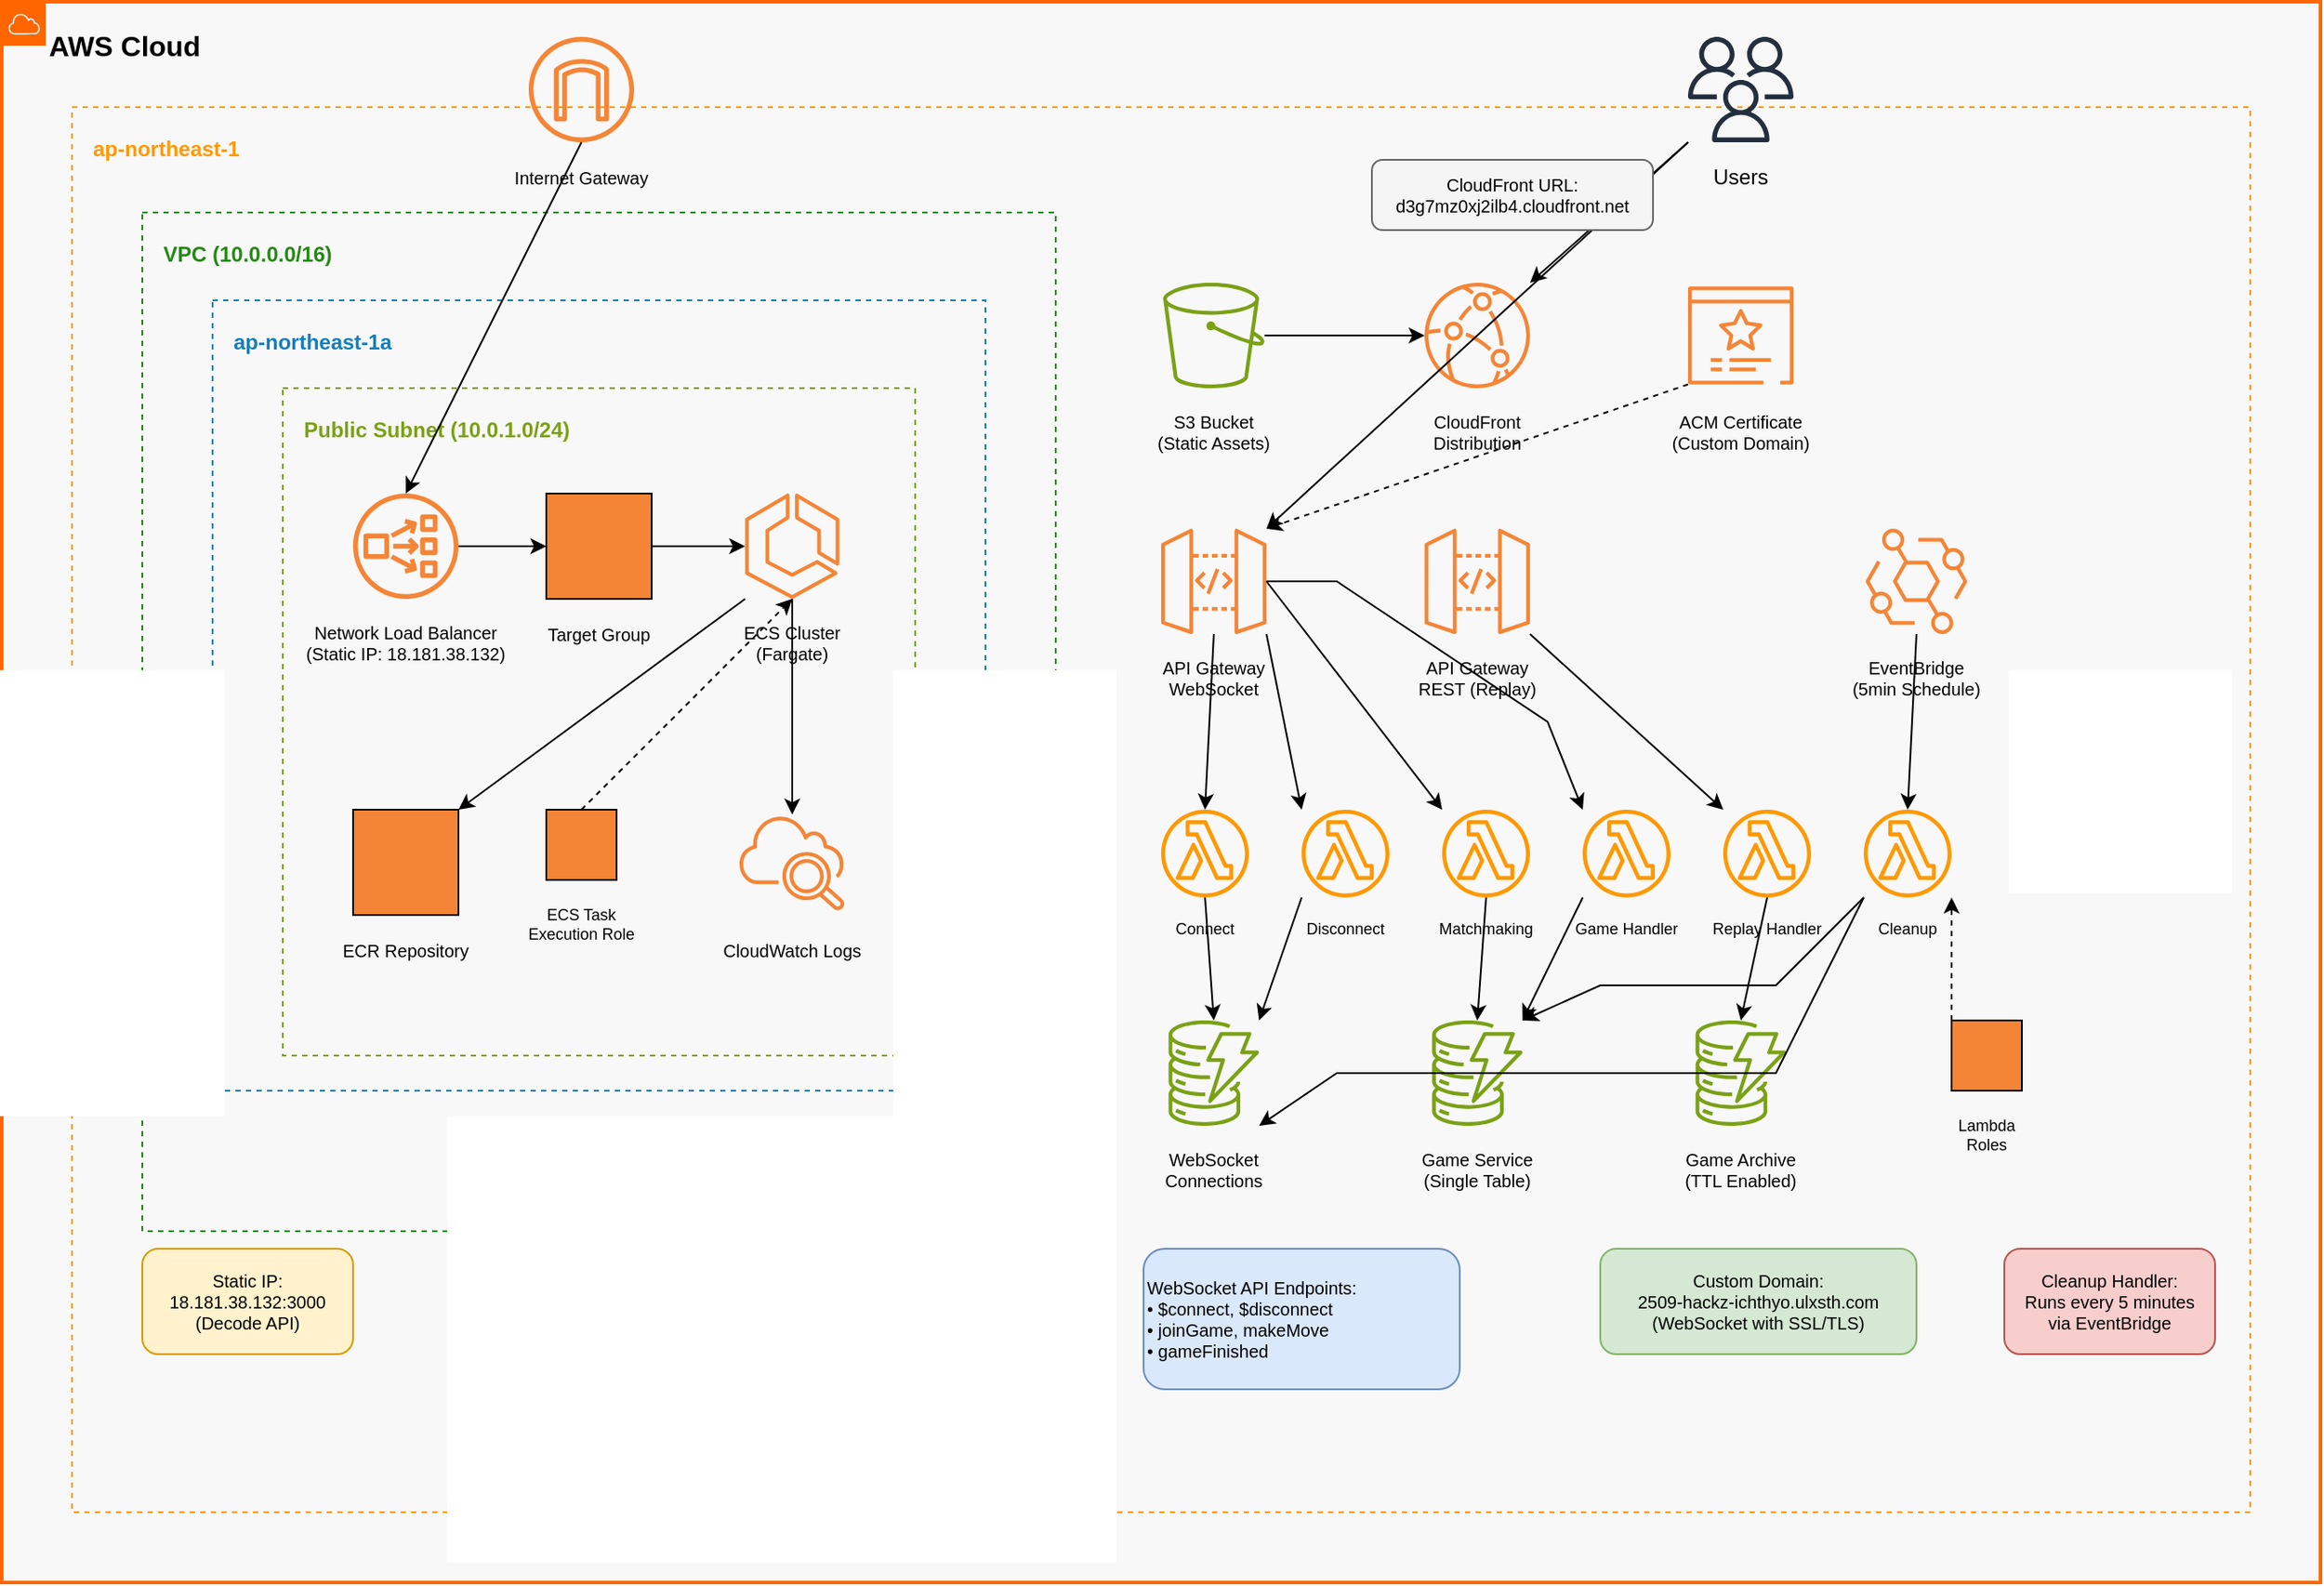 <mxfile version="28.0.4">
  <diagram name="AWS Architecture" id="aws-architecture">
    <mxGraphModel dx="2186" dy="1140" grid="1" gridSize="10" guides="1" tooltips="1" connect="1" arrows="1" fold="1" page="1" pageScale="1" pageWidth="1400" pageHeight="1000" math="0" shadow="0">
      <root>
        <mxCell id="0" />
        <mxCell id="1" parent="0" />
        <mxCell id="aws-cloud" value="" style="outlineConnect=0;dashed=0;verticalLabelPosition=bottom;verticalAlign=top;align=center;html=1;shape=mxgraph.aws4.group;grIcon=mxgraph.aws4.group_aws_cloud;strokeColor=#FF6600;fillColor=#F8F8F8;gradientColor=none;strokeWidth=2;" parent="1" vertex="1">
          <mxGeometry x="40" y="40" width="1320" height="900" as="geometry" />
        </mxCell>
        <mxCell id="aws-label" value="AWS Cloud" style="text;html=1;strokeColor=none;fillColor=none;align=center;verticalAlign=middle;whiteSpace=wrap;rounded=0;fontStyle=1;fontSize=16;" parent="1" vertex="1">
          <mxGeometry x="60" y="50" width="100" height="30" as="geometry" />
        </mxCell>
        <mxCell id="region" value="" style="fillColor=none;strokeColor=#FF9900;dashed=1;verticalAlign=top;fontStyle=0;fontColor=#FF9900;whiteSpace=wrap;html=1;" parent="1" vertex="1">
          <mxGeometry x="80" y="100" width="1240" height="800" as="geometry" />
        </mxCell>
        <mxCell id="region-label" value="ap-northeast-1" style="text;html=1;strokeColor=none;fillColor=none;align=left;verticalAlign=top;whiteSpace=wrap;rounded=0;fontColor=#FF9900;fontStyle=1;" parent="1" vertex="1">
          <mxGeometry x="90" y="110" width="120" height="20" as="geometry" />
        </mxCell>
        <mxCell id="vpc" value="" style="fillColor=none;strokeColor=#248814;dashed=1;verticalAlign=top;fontStyle=0;fontColor=#248814;whiteSpace=wrap;html=1;" parent="1" vertex="1">
          <mxGeometry x="120" y="160" width="520" height="580" as="geometry" />
        </mxCell>
        <mxCell id="vpc-label" value="VPC (10.0.0.0/16)" style="text;html=1;strokeColor=none;fillColor=none;align=left;verticalAlign=top;whiteSpace=wrap;rounded=0;fontColor=#248814;fontStyle=1;" parent="1" vertex="1">
          <mxGeometry x="130" y="170" width="140" height="20" as="geometry" />
        </mxCell>
        <mxCell id="az" value="" style="fillColor=none;strokeColor=#147EBA;dashed=1;verticalAlign=top;fontStyle=0;fontColor=#147EBA;whiteSpace=wrap;html=1;" parent="1" vertex="1">
          <mxGeometry x="160" y="210" width="440" height="450" as="geometry" />
        </mxCell>
        <mxCell id="az-label" value="ap-northeast-1a" style="text;html=1;strokeColor=none;fillColor=none;align=left;verticalAlign=top;whiteSpace=wrap;rounded=0;fontColor=#147EBA;fontStyle=1;" parent="1" vertex="1">
          <mxGeometry x="170" y="220" width="120" height="20" as="geometry" />
        </mxCell>
        <mxCell id="subnet" value="" style="fillColor=none;strokeColor=#7AA116;dashed=1;verticalAlign=top;fontStyle=0;fontColor=#7AA116;whiteSpace=wrap;html=1;" parent="1" vertex="1">
          <mxGeometry x="200" y="260" width="360" height="380" as="geometry" />
        </mxCell>
        <mxCell id="subnet-label" value="Public Subnet (10.0.1.0/24)" style="text;html=1;strokeColor=none;fillColor=none;align=left;verticalAlign=top;whiteSpace=wrap;rounded=0;fontColor=#7AA116;fontStyle=1;" parent="1" vertex="1">
          <mxGeometry x="210" y="270" width="180" height="20" as="geometry" />
        </mxCell>
        <mxCell id="igw" value="" style="outlineConnect=0;dashed=0;verticalLabelPosition=bottom;verticalAlign=top;align=center;html=1;shape=mxgraph.aws4.internet_gateway;fillColor=#F58536;gradientColor=none;" parent="1" vertex="1">
          <mxGeometry x="340" y="60" width="60" height="60" as="geometry" />
        </mxCell>
        <mxCell id="igw-label" value="Internet Gateway" style="text;html=1;strokeColor=none;fillColor=none;align=center;verticalAlign=middle;whiteSpace=wrap;rounded=0;fontSize=10;" parent="1" vertex="1">
          <mxGeometry x="310" y="130" width="120" height="20" as="geometry" />
        </mxCell>
        <mxCell id="nlb" value="" style="outlineConnect=0;dashed=0;verticalLabelPosition=bottom;verticalAlign=top;align=center;html=1;shape=mxgraph.aws4.network_load_balancer;fillColor=#F58536;gradientColor=none;" parent="1" vertex="1">
          <mxGeometry x="240" y="320" width="60" height="60" as="geometry" />
        </mxCell>
        <mxCell id="nlb-label" value="Network Load Balancer&#xa;(Static IP: 18.181.38.132)" style="text;html=1;strokeColor=none;fillColor=none;align=center;verticalAlign=middle;whiteSpace=wrap;rounded=0;fontSize=10;" parent="1" vertex="1">
          <mxGeometry x="190" y="390" width="160" height="30" as="geometry" />
        </mxCell>
        <mxCell id="tg" value="" style="outlineConnect=0;dashed=0;verticalLabelPosition=bottom;verticalAlign=top;align=center;html=1;shape=mxgraph.aws4.target_group;fillColor=#F58536;gradientColor=none;" parent="1" vertex="1">
          <mxGeometry x="350" y="320" width="60" height="60" as="geometry" />
        </mxCell>
        <mxCell id="tg-label" value="Target Group" style="text;html=1;strokeColor=none;fillColor=none;align=center;verticalAlign=middle;whiteSpace=wrap;rounded=0;fontSize=10;" parent="1" vertex="1">
          <mxGeometry x="330" y="390" width="100" height="20" as="geometry" />
        </mxCell>
        <mxCell id="ecs-cluster" value="" style="outlineConnect=0;dashed=0;verticalLabelPosition=bottom;verticalAlign=top;align=center;html=1;shape=mxgraph.aws4.ecs;fillColor=#F58536;gradientColor=none;" parent="1" vertex="1">
          <mxGeometry x="460" y="320" width="60" height="60" as="geometry" />
        </mxCell>
        <mxCell id="ecs-cluster-label" value="ECS Cluster&#xa;(Fargate)" style="text;html=1;strokeColor=none;fillColor=none;align=center;verticalAlign=middle;whiteSpace=wrap;rounded=0;fontSize=10;" parent="1" vertex="1">
          <mxGeometry x="440" y="390" width="100" height="30" as="geometry" />
        </mxCell>
        <mxCell id="ecr" value="" style="outlineConnect=0;dashed=0;verticalLabelPosition=bottom;verticalAlign=top;align=center;html=1;shape=mxgraph.aws4.ecr_registry;fillColor=#F58536;gradientColor=none;" parent="1" vertex="1">
          <mxGeometry x="240" y="500" width="60" height="60" as="geometry" />
        </mxCell>
        <mxCell id="ecr-label" value="ECR Repository" style="text;html=1;strokeColor=none;fillColor=none;align=center;verticalAlign=middle;whiteSpace=wrap;rounded=0;fontSize=10;" parent="1" vertex="1">
          <mxGeometry x="210" y="570" width="120" height="20" as="geometry" />
        </mxCell>
        <mxCell id="cloudwatch" value="" style="outlineConnect=0;dashed=0;verticalLabelPosition=bottom;verticalAlign=top;align=center;html=1;shape=mxgraph.aws4.cloudwatch_2;fillColor=#F58536;gradientColor=none;" parent="1" vertex="1">
          <mxGeometry x="460" y="500" width="60" height="60" as="geometry" />
        </mxCell>
        <mxCell id="cloudwatch-label" value="CloudWatch Logs" style="text;html=1;strokeColor=none;fillColor=none;align=center;verticalAlign=middle;whiteSpace=wrap;rounded=0;fontSize=10;" parent="1" vertex="1">
          <mxGeometry x="430" y="570" width="120" height="20" as="geometry" />
        </mxCell>
        <mxCell id="s3" value="" style="outlineConnect=0;dashed=0;verticalLabelPosition=bottom;verticalAlign=top;align=center;html=1;shape=mxgraph.aws4.s3;fillColor=#7AA116;gradientColor=none;" parent="1" vertex="1">
          <mxGeometry x="700" y="200" width="60" height="60" as="geometry" />
        </mxCell>
        <mxCell id="s3-label" value="S3 Bucket&#xa;(Static Assets)" style="text;html=1;strokeColor=none;fillColor=none;align=center;verticalAlign=middle;whiteSpace=wrap;rounded=0;fontSize=10;" parent="1" vertex="1">
          <mxGeometry x="680" y="270" width="100" height="30" as="geometry" />
        </mxCell>
        <mxCell id="cloudfront" value="" style="outlineConnect=0;dashed=0;verticalLabelPosition=bottom;verticalAlign=top;align=center;html=1;shape=mxgraph.aws4.cloudfront;fillColor=#F58536;gradientColor=none;" parent="1" vertex="1">
          <mxGeometry x="850" y="200" width="60" height="60" as="geometry" />
        </mxCell>
        <mxCell id="cloudfront-label" value="CloudFront&#xa;Distribution" style="text;html=1;strokeColor=none;fillColor=none;align=center;verticalAlign=middle;whiteSpace=wrap;rounded=0;fontSize=10;" parent="1" vertex="1">
          <mxGeometry x="830" y="270" width="100" height="30" as="geometry" />
        </mxCell>
        <mxCell id="api-gateway-ws" value="" style="outlineConnect=0;dashed=0;verticalLabelPosition=bottom;verticalAlign=top;align=center;html=1;shape=mxgraph.aws4.api_gateway;fillColor=#F58536;gradientColor=none;" parent="1" vertex="1">
          <mxGeometry x="700" y="340" width="60" height="60" as="geometry" />
        </mxCell>
        <mxCell id="api-gateway-ws-label" value="API Gateway&#xa;WebSocket" style="text;html=1;strokeColor=none;fillColor=none;align=center;verticalAlign=middle;whiteSpace=wrap;rounded=0;fontSize=10;" parent="1" vertex="1">
          <mxGeometry x="680" y="410" width="100" height="30" as="geometry" />
        </mxCell>
        <mxCell id="api-gateway-rest" value="" style="outlineConnect=0;dashed=0;verticalLabelPosition=bottom;verticalAlign=top;align=center;html=1;shape=mxgraph.aws4.api_gateway;fillColor=#F58536;gradientColor=none;" parent="1" vertex="1">
          <mxGeometry x="850" y="340" width="60" height="60" as="geometry" />
        </mxCell>
        <mxCell id="api-gateway-rest-label" value="API Gateway&#xa;REST (Replay)" style="text;html=1;strokeColor=none;fillColor=none;align=center;verticalAlign=middle;whiteSpace=wrap;rounded=0;fontSize=10;" parent="1" vertex="1">
          <mxGeometry x="830" y="410" width="100" height="30" as="geometry" />
        </mxCell>
        <mxCell id="lambda-connect" value="" style="outlineConnect=0;dashed=0;verticalLabelPosition=bottom;verticalAlign=top;align=center;html=1;shape=mxgraph.aws4.lambda_function;fillColor=#FF9900;gradientColor=none;" parent="1" vertex="1">
          <mxGeometry x="700" y="500" width="50" height="50" as="geometry" />
        </mxCell>
        <mxCell id="lambda-connect-label" value="Connect" style="text;html=1;strokeColor=none;fillColor=none;align=center;verticalAlign=middle;whiteSpace=wrap;rounded=0;fontSize=9;" parent="1" vertex="1">
          <mxGeometry x="685" y="560" width="80" height="15" as="geometry" />
        </mxCell>
        <mxCell id="lambda-disconnect" value="" style="outlineConnect=0;dashed=0;verticalLabelPosition=bottom;verticalAlign=top;align=center;html=1;shape=mxgraph.aws4.lambda_function;fillColor=#FF9900;gradientColor=none;" parent="1" vertex="1">
          <mxGeometry x="780" y="500" width="50" height="50" as="geometry" />
        </mxCell>
        <mxCell id="lambda-disconnect-label" value="Disconnect" style="text;html=1;strokeColor=none;fillColor=none;align=center;verticalAlign=middle;whiteSpace=wrap;rounded=0;fontSize=9;" parent="1" vertex="1">
          <mxGeometry x="765" y="560" width="80" height="15" as="geometry" />
        </mxCell>
        <mxCell id="lambda-matchmaking" value="" style="outlineConnect=0;dashed=0;verticalLabelPosition=bottom;verticalAlign=top;align=center;html=1;shape=mxgraph.aws4.lambda_function;fillColor=#FF9900;gradientColor=none;" parent="1" vertex="1">
          <mxGeometry x="860" y="500" width="50" height="50" as="geometry" />
        </mxCell>
        <mxCell id="lambda-matchmaking-label" value="Matchmaking" style="text;html=1;strokeColor=none;fillColor=none;align=center;verticalAlign=middle;whiteSpace=wrap;rounded=0;fontSize=9;" parent="1" vertex="1">
          <mxGeometry x="845" y="560" width="80" height="15" as="geometry" />
        </mxCell>
        <mxCell id="lambda-game" value="" style="outlineConnect=0;dashed=0;verticalLabelPosition=bottom;verticalAlign=top;align=center;html=1;shape=mxgraph.aws4.lambda_function;fillColor=#FF9900;gradientColor=none;" parent="1" vertex="1">
          <mxGeometry x="940" y="500" width="50" height="50" as="geometry" />
        </mxCell>
        <mxCell id="lambda-game-label" value="Game Handler" style="text;html=1;strokeColor=none;fillColor=none;align=center;verticalAlign=middle;whiteSpace=wrap;rounded=0;fontSize=9;" parent="1" vertex="1">
          <mxGeometry x="925" y="560" width="80" height="15" as="geometry" />
        </mxCell>
        <mxCell id="lambda-replay" value="" style="outlineConnect=0;dashed=0;verticalLabelPosition=bottom;verticalAlign=top;align=center;html=1;shape=mxgraph.aws4.lambda_function;fillColor=#FF9900;gradientColor=none;" parent="1" vertex="1">
          <mxGeometry x="1020" y="500" width="50" height="50" as="geometry" />
        </mxCell>
        <mxCell id="lambda-replay-label" value="Replay Handler" style="text;html=1;strokeColor=none;fillColor=none;align=center;verticalAlign=middle;whiteSpace=wrap;rounded=0;fontSize=9;" parent="1" vertex="1">
          <mxGeometry x="1005" y="560" width="80" height="15" as="geometry" />
        </mxCell>
        <mxCell id="lambda-cleanup" value="" style="outlineConnect=0;dashed=0;verticalLabelPosition=bottom;verticalAlign=top;align=center;html=1;shape=mxgraph.aws4.lambda_function;fillColor=#FF9900;gradientColor=none;" parent="1" vertex="1">
          <mxGeometry x="1100" y="500" width="50" height="50" as="geometry" />
        </mxCell>
        <mxCell id="lambda-cleanup-label" value="Cleanup" style="text;html=1;strokeColor=none;fillColor=none;align=center;verticalAlign=middle;whiteSpace=wrap;rounded=0;fontSize=9;" parent="1" vertex="1">
          <mxGeometry x="1085" y="560" width="80" height="15" as="geometry" />
        </mxCell>
        <mxCell id="dynamodb-ws" value="" style="outlineConnect=0;dashed=0;verticalLabelPosition=bottom;verticalAlign=top;align=center;html=1;shape=mxgraph.aws4.dynamodb;fillColor=#7AA116;gradientColor=none;" parent="1" vertex="1">
          <mxGeometry x="700" y="620" width="60" height="60" as="geometry" />
        </mxCell>
        <mxCell id="dynamodb-ws-label" value="WebSocket&#xa;Connections" style="text;html=1;strokeColor=none;fillColor=none;align=center;verticalAlign=middle;whiteSpace=wrap;rounded=0;fontSize=10;" parent="1" vertex="1">
          <mxGeometry x="680" y="690" width="100" height="30" as="geometry" />
        </mxCell>
        <mxCell id="dynamodb-game" value="" style="outlineConnect=0;dashed=0;verticalLabelPosition=bottom;verticalAlign=top;align=center;html=1;shape=mxgraph.aws4.dynamodb;fillColor=#7AA116;gradientColor=none;" parent="1" vertex="1">
          <mxGeometry x="850" y="620" width="60" height="60" as="geometry" />
        </mxCell>
        <mxCell id="dynamodb-game-label" value="Game Service&#xa;(Single Table)" style="text;html=1;strokeColor=none;fillColor=none;align=center;verticalAlign=middle;whiteSpace=wrap;rounded=0;fontSize=10;" parent="1" vertex="1">
          <mxGeometry x="830" y="690" width="100" height="30" as="geometry" />
        </mxCell>
        <mxCell id="dynamodb-archive" value="" style="outlineConnect=0;dashed=0;verticalLabelPosition=bottom;verticalAlign=top;align=center;html=1;shape=mxgraph.aws4.dynamodb;fillColor=#7AA116;gradientColor=none;" parent="1" vertex="1">
          <mxGeometry x="1000" y="620" width="60" height="60" as="geometry" />
        </mxCell>
        <mxCell id="dynamodb-archive-label" value="Game Archive&#xa;(TTL Enabled)" style="text;html=1;strokeColor=none;fillColor=none;align=center;verticalAlign=middle;whiteSpace=wrap;rounded=0;fontSize=10;" parent="1" vertex="1">
          <mxGeometry x="980" y="690" width="100" height="30" as="geometry" />
        </mxCell>
        <mxCell id="eventbridge" value="" style="outlineConnect=0;dashed=0;verticalLabelPosition=bottom;verticalAlign=top;align=center;html=1;shape=mxgraph.aws4.eventbridge;fillColor=#F58536;gradientColor=none;" parent="1" vertex="1">
          <mxGeometry x="1100" y="340" width="60" height="60" as="geometry" />
        </mxCell>
        <mxCell id="eventbridge-label" value="EventBridge&#xa;(5min Schedule)" style="text;html=1;strokeColor=none;fillColor=none;align=center;verticalAlign=middle;whiteSpace=wrap;rounded=0;fontSize=10;" parent="1" vertex="1">
          <mxGeometry x="1080" y="410" width="100" height="30" as="geometry" />
        </mxCell>
        <mxCell id="acm" value="" style="outlineConnect=0;dashed=0;verticalLabelPosition=bottom;verticalAlign=top;align=center;html=1;shape=mxgraph.aws4.certificate_manager_3;fillColor=#F58536;gradientColor=none;" parent="1" vertex="1">
          <mxGeometry x="1000" y="200" width="60" height="60" as="geometry" />
        </mxCell>
        <mxCell id="acm-label" value="ACM Certificate&#xa;(Custom Domain)" style="text;html=1;strokeColor=none;fillColor=none;align=center;verticalAlign=middle;whiteSpace=wrap;rounded=0;fontSize=10;" parent="1" vertex="1">
          <mxGeometry x="980" y="270" width="100" height="30" as="geometry" />
        </mxCell>
        <mxCell id="iam-ecs" value="" style="outlineConnect=0;dashed=0;verticalLabelPosition=bottom;verticalAlign=top;align=center;html=1;shape=mxgraph.aws4.iam_role;fillColor=#F58536;gradientColor=none;" parent="1" vertex="1">
          <mxGeometry x="350" y="500" width="40" height="40" as="geometry" />
        </mxCell>
        <mxCell id="iam-ecs-label" value="ECS Task&#xa;Execution Role" style="text;html=1;strokeColor=none;fillColor=none;align=center;verticalAlign=middle;whiteSpace=wrap;rounded=0;fontSize=9;" parent="1" vertex="1">
          <mxGeometry x="320" y="550" width="100" height="30" as="geometry" />
        </mxCell>
        <mxCell id="iam-lambda" value="" style="outlineConnect=0;dashed=0;verticalLabelPosition=bottom;verticalAlign=top;align=center;html=1;shape=mxgraph.aws4.iam_role;fillColor=#F58536;gradientColor=none;" parent="1" vertex="1">
          <mxGeometry x="1150" y="620" width="40" height="40" as="geometry" />
        </mxCell>
        <mxCell id="iam-lambda-label" value="Lambda&#xa;Roles" style="text;html=1;strokeColor=none;fillColor=none;align=center;verticalAlign=middle;whiteSpace=wrap;rounded=0;fontSize=9;" parent="1" vertex="1">
          <mxGeometry x="1130" y="670" width="80" height="30" as="geometry" />
        </mxCell>
        <mxCell id="users" value="" style="outlineConnect=0;dashed=0;verticalLabelPosition=bottom;verticalAlign=top;align=center;html=1;shape=mxgraph.aws4.users;fillColor=#232F3E;gradientColor=none;" parent="1" vertex="1">
          <mxGeometry x="1000" y="60" width="60" height="60" as="geometry" />
        </mxCell>
        <mxCell id="users-label" value="Users" style="text;html=1;strokeColor=none;fillColor=none;align=center;verticalAlign=middle;whiteSpace=wrap;rounded=0;fontSize=12;" parent="1" vertex="1">
          <mxGeometry x="980" y="130" width="100" height="20" as="geometry" />
        </mxCell>
        <mxCell id="arrow-igw-nlb" value="" style="endArrow=classic;html=1;rounded=0;exitX=0.5;exitY=1;exitDx=0;exitDy=0;exitPerimeter=0;entryX=0.5;entryY=0;entryDx=0;entryDy=0;entryPerimeter=0;" parent="1" source="igw" target="nlb" edge="1">
          <mxGeometry width="50" height="50" relative="1" as="geometry">
            <mxPoint x="400" y="200" as="sourcePoint" />
            <mxPoint x="450" y="150" as="targetPoint" />
          </mxGeometry>
        </mxCell>
        <mxCell id="arrow-nlb-tg" value="" style="endArrow=classic;html=1;rounded=0;exitX=1;exitY=0.5;exitDx=0;exitDy=0;exitPerimeter=0;entryX=0;entryY=0.5;entryDx=0;entryDy=0;entryPerimeter=0;" parent="1" source="nlb" target="tg" edge="1">
          <mxGeometry width="50" height="50" relative="1" as="geometry">
            <mxPoint x="300" y="300" as="sourcePoint" />
            <mxPoint x="350" y="250" as="targetPoint" />
          </mxGeometry>
        </mxCell>
        <mxCell id="arrow-tg-ecs" value="" style="endArrow=classic;html=1;rounded=0;exitX=1;exitY=0.5;exitDx=0;exitDy=0;exitPerimeter=0;entryX=0;entryY=0.5;entryDx=0;entryDy=0;entryPerimeter=0;" parent="1" source="tg" target="ecs-cluster" edge="1">
          <mxGeometry width="50" height="50" relative="1" as="geometry">
            <mxPoint x="400" y="300" as="sourcePoint" />
            <mxPoint x="450" y="250" as="targetPoint" />
          </mxGeometry>
        </mxCell>
        <mxCell id="arrow-ecs-ecr" value="" style="endArrow=classic;html=1;rounded=0;exitX=0;exitY=1;exitDx=0;exitDy=0;exitPerimeter=0;entryX=1;entryY=0;entryDx=0;entryDy=0;entryPerimeter=0;" parent="1" source="ecs-cluster" target="ecr" edge="1">
          <mxGeometry width="50" height="50" relative="1" as="geometry">
            <mxPoint x="400" y="400" as="sourcePoint" />
            <mxPoint x="450" y="350" as="targetPoint" />
          </mxGeometry>
        </mxCell>
        <mxCell id="arrow-ecs-cw" value="" style="endArrow=classic;html=1;rounded=0;exitX=0.5;exitY=1;exitDx=0;exitDy=0;exitPerimeter=0;entryX=0.5;entryY=0;entryDx=0;entryDy=0;entryPerimeter=0;" parent="1" source="ecs-cluster" target="cloudwatch" edge="1">
          <mxGeometry width="50" height="50" relative="1" as="geometry">
            <mxPoint x="400" y="400" as="sourcePoint" />
            <mxPoint x="450" y="350" as="targetPoint" />
          </mxGeometry>
        </mxCell>
        <mxCell id="arrow-s3-cf" value="" style="endArrow=classic;html=1;rounded=0;exitX=1;exitY=0.5;exitDx=0;exitDy=0;exitPerimeter=0;entryX=0;entryY=0.5;entryDx=0;entryDy=0;entryPerimeter=0;" parent="1" source="s3" target="cloudfront" edge="1">
          <mxGeometry width="50" height="50" relative="1" as="geometry">
            <mxPoint x="600" y="200" as="sourcePoint" />
            <mxPoint x="650" y="150" as="targetPoint" />
          </mxGeometry>
        </mxCell>
        <mxCell id="arrow-users-cf" value="" style="endArrow=classic;html=1;rounded=0;exitX=0;exitY=1;exitDx=0;exitDy=0;exitPerimeter=0;entryX=1;entryY=0;entryDx=0;entryDy=0;entryPerimeter=0;" parent="1" source="users" target="cloudfront" edge="1">
          <mxGeometry width="50" height="50" relative="1" as="geometry">
            <mxPoint x="900" y="150" as="sourcePoint" />
            <mxPoint x="950" y="100" as="targetPoint" />
          </mxGeometry>
        </mxCell>
        <mxCell id="arrow-users-ws" value="" style="endArrow=classic;html=1;rounded=0;exitX=0;exitY=1;exitDx=0;exitDy=0;exitPerimeter=0;entryX=1;entryY=0;entryDx=0;entryDy=0;entryPerimeter=0;" parent="1" source="users" target="api-gateway-ws" edge="1">
          <mxGeometry width="50" height="50" relative="1" as="geometry">
            <mxPoint x="900" y="200" as="sourcePoint" />
            <mxPoint x="950" y="150" as="targetPoint" />
          </mxGeometry>
        </mxCell>
        <mxCell id="arrow-ws-connect" value="" style="endArrow=classic;html=1;rounded=0;exitX=0.5;exitY=1;exitDx=0;exitDy=0;exitPerimeter=0;entryX=0.5;entryY=0;entryDx=0;entryDy=0;entryPerimeter=0;" parent="1" source="api-gateway-ws" target="lambda-connect" edge="1">
          <mxGeometry width="50" height="50" relative="1" as="geometry">
            <mxPoint x="650" y="400" as="sourcePoint" />
            <mxPoint x="700" y="350" as="targetPoint" />
          </mxGeometry>
        </mxCell>
        <mxCell id="arrow-ws-disconnect" value="" style="endArrow=classic;html=1;rounded=0;exitX=1;exitY=1;exitDx=0;exitDy=0;exitPerimeter=0;entryX=0;entryY=0;entryDx=0;entryDy=0;entryPerimeter=0;" parent="1" source="api-gateway-ws" target="lambda-disconnect" edge="1">
          <mxGeometry width="50" height="50" relative="1" as="geometry">
            <mxPoint x="700" y="450" as="sourcePoint" />
            <mxPoint x="750" y="400" as="targetPoint" />
          </mxGeometry>
        </mxCell>
        <mxCell id="arrow-ws-matchmaking" value="" style="endArrow=classic;html=1;rounded=0;exitX=1;exitY=0.5;exitDx=0;exitDy=0;exitPerimeter=0;entryX=0;entryY=0;entryDx=0;entryDy=0;entryPerimeter=0;" parent="1" source="api-gateway-ws" target="lambda-matchmaking" edge="1">
          <mxGeometry width="50" height="50" relative="1" as="geometry">
            <mxPoint x="780" y="400" as="sourcePoint" />
            <mxPoint x="830" y="350" as="targetPoint" />
          </mxGeometry>
        </mxCell>
        <mxCell id="arrow-ws-game" value="" style="endArrow=classic;html=1;rounded=0;exitX=1;exitY=0.5;exitDx=0;exitDy=0;exitPerimeter=0;entryX=0;entryY=0;entryDx=0;entryDy=0;entryPerimeter=0;" parent="1" source="api-gateway-ws" target="lambda-game" edge="1">
          <mxGeometry width="50" height="50" relative="1" as="geometry">
            <mxPoint x="780" y="400" as="sourcePoint" />
            <mxPoint x="830" y="350" as="targetPoint" />
            <Array as="points">
              <mxPoint x="800" y="370" />
              <mxPoint x="920" y="450" />
            </Array>
          </mxGeometry>
        </mxCell>
        <mxCell id="arrow-rest-replay" value="" style="endArrow=classic;html=1;rounded=0;exitX=1;exitY=1;exitDx=0;exitDy=0;exitPerimeter=0;entryX=0;entryY=0;entryDx=0;entryDy=0;entryPerimeter=0;" parent="1" source="api-gateway-rest" target="lambda-replay" edge="1">
          <mxGeometry width="50" height="50" relative="1" as="geometry">
            <mxPoint x="900" y="450" as="sourcePoint" />
            <mxPoint x="950" y="400" as="targetPoint" />
          </mxGeometry>
        </mxCell>
        <mxCell id="arrow-eb-cleanup" value="" style="endArrow=classic;html=1;rounded=0;exitX=0.5;exitY=1;exitDx=0;exitDy=0;exitPerimeter=0;entryX=0.5;entryY=0;entryDx=0;entryDy=0;entryPerimeter=0;" parent="1" source="eventbridge" target="lambda-cleanup" edge="1">
          <mxGeometry width="50" height="50" relative="1" as="geometry">
            <mxPoint x="1050" y="450" as="sourcePoint" />
            <mxPoint x="1100" y="400" as="targetPoint" />
          </mxGeometry>
        </mxCell>
        <mxCell id="arrow-connect-db" value="" style="endArrow=classic;html=1;rounded=0;exitX=0.5;exitY=1;exitDx=0;exitDy=0;exitPerimeter=0;entryX=0.5;entryY=0;entryDx=0;entryDy=0;entryPerimeter=0;" parent="1" source="lambda-connect" target="dynamodb-ws" edge="1">
          <mxGeometry width="50" height="50" relative="1" as="geometry">
            <mxPoint x="650" y="600" as="sourcePoint" />
            <mxPoint x="700" y="550" as="targetPoint" />
          </mxGeometry>
        </mxCell>
        <mxCell id="arrow-disconnect-db" value="" style="endArrow=classic;html=1;rounded=0;exitX=0;exitY=1;exitDx=0;exitDy=0;exitPerimeter=0;entryX=1;entryY=0;entryDx=0;entryDy=0;entryPerimeter=0;" parent="1" source="lambda-disconnect" target="dynamodb-ws" edge="1">
          <mxGeometry width="50" height="50" relative="1" as="geometry">
            <mxPoint x="700" y="600" as="sourcePoint" />
            <mxPoint x="750" y="550" as="targetPoint" />
          </mxGeometry>
        </mxCell>
        <mxCell id="arrow-matchmaking-game-db" value="" style="endArrow=classic;html=1;rounded=0;exitX=0.5;exitY=1;exitDx=0;exitDy=0;exitPerimeter=0;entryX=0.5;entryY=0;entryDx=0;entryDy=0;entryPerimeter=0;" parent="1" source="lambda-matchmaking" target="dynamodb-game" edge="1">
          <mxGeometry width="50" height="50" relative="1" as="geometry">
            <mxPoint x="800" y="600" as="sourcePoint" />
            <mxPoint x="850" y="550" as="targetPoint" />
          </mxGeometry>
        </mxCell>
        <mxCell id="arrow-game-game-db" value="" style="endArrow=classic;html=1;rounded=0;exitX=0;exitY=1;exitDx=0;exitDy=0;exitPerimeter=0;entryX=1;entryY=0;entryDx=0;entryDy=0;entryPerimeter=0;" parent="1" source="lambda-game" target="dynamodb-game" edge="1">
          <mxGeometry width="50" height="50" relative="1" as="geometry">
            <mxPoint x="900" y="600" as="sourcePoint" />
            <mxPoint x="950" y="550" as="targetPoint" />
          </mxGeometry>
        </mxCell>
        <mxCell id="arrow-replay-archive-db" value="" style="endArrow=classic;html=1;rounded=0;exitX=0.5;exitY=1;exitDx=0;exitDy=0;exitPerimeter=0;entryX=0.5;entryY=0;entryDx=0;entryDy=0;entryPerimeter=0;" parent="1" source="lambda-replay" target="dynamodb-archive" edge="1">
          <mxGeometry width="50" height="50" relative="1" as="geometry">
            <mxPoint x="950" y="600" as="sourcePoint" />
            <mxPoint x="1000" y="550" as="targetPoint" />
          </mxGeometry>
        </mxCell>
        <mxCell id="arrow-cleanup-game-db" value="" style="endArrow=classic;html=1;rounded=0;exitX=0;exitY=1;exitDx=0;exitDy=0;exitPerimeter=0;entryX=1;entryY=0;entryDx=0;entryDy=0;entryPerimeter=0;" parent="1" source="lambda-cleanup" target="dynamodb-game" edge="1">
          <mxGeometry width="50" height="50" relative="1" as="geometry">
            <mxPoint x="1050" y="600" as="sourcePoint" />
            <mxPoint x="1100" y="550" as="targetPoint" />
            <Array as="points">
              <mxPoint x="1050" y="600" />
              <mxPoint x="950" y="600" />
            </Array>
          </mxGeometry>
        </mxCell>
        <mxCell id="arrow-cleanup-ws-db" value="" style="endArrow=classic;html=1;rounded=0;exitX=0;exitY=1;exitDx=0;exitDy=0;exitPerimeter=0;entryX=1;entryY=1;entryDx=0;entryDy=0;entryPerimeter=0;" parent="1" source="lambda-cleanup" target="dynamodb-ws" edge="1">
          <mxGeometry width="50" height="50" relative="1" as="geometry">
            <mxPoint x="1050" y="650" as="sourcePoint" />
            <mxPoint x="1100" y="600" as="targetPoint" />
            <Array as="points">
              <mxPoint x="1050" y="650" />
              <mxPoint x="800" y="650" />
            </Array>
          </mxGeometry>
        </mxCell>
        <mxCell id="arrow-iam-ecs" value="" style="endArrow=classic;html=1;rounded=0;exitX=0.5;exitY=0;exitDx=0;exitDy=0;exitPerimeter=0;entryX=0.5;entryY=1;entryDx=0;entryDy=0;entryPerimeter=0;dashed=1;" parent="1" source="iam-ecs" target="ecs-cluster" edge="1">
          <mxGeometry width="50" height="50" relative="1" as="geometry">
            <mxPoint x="400" y="450" as="sourcePoint" />
            <mxPoint x="450" y="400" as="targetPoint" />
          </mxGeometry>
        </mxCell>
        <mxCell id="arrow-iam-lambda" value="" style="endArrow=classic;html=1;rounded=0;exitX=0;exitY=0;exitDx=0;exitDy=0;exitPerimeter=0;entryX=1;entryY=1;entryDx=0;entryDy=0;entryPerimeter=0;dashed=1;" parent="1" source="iam-lambda" target="lambda-cleanup" edge="1">
          <mxGeometry width="50" height="50" relative="1" as="geometry">
            <mxPoint x="1100" y="600" as="sourcePoint" />
            <mxPoint x="1150" y="550" as="targetPoint" />
          </mxGeometry>
        </mxCell>
        <mxCell id="arrow-acm-ws" value="" style="endArrow=classic;html=1;rounded=0;exitX=0;exitY=1;exitDx=0;exitDy=0;exitPerimeter=0;entryX=1;entryY=0;entryDx=0;entryDy=0;entryPerimeter=0;dashed=1;" parent="1" source="acm" target="api-gateway-ws" edge="1">
          <mxGeometry width="50" height="50" relative="1" as="geometry">
            <mxPoint x="950" y="300" as="sourcePoint" />
            <mxPoint x="800" y="350" as="targetPoint" />
          </mxGeometry>
        </mxCell>
        <mxCell id="note-websocket" value="WebSocket API Endpoints:&#xa;• $connect, $disconnect&#xa;• joinGame, makeMove&#xa;• gameFinished" style="text;html=1;strokeColor=#6c8ebf;fillColor=#dae8fc;align=left;verticalAlign=middle;whiteSpace=wrap;rounded=1;fontSize=10;" parent="1" vertex="1">
          <mxGeometry x="690" y="750" width="180" height="80" as="geometry" />
        </mxCell>
        <mxCell id="note-nlb" value="Static IP:&#xa;18.181.38.132:3000&#xa;(Decode API)" style="text;html=1;strokeColor=#d79b00;fillColor=#fff2cc;align=center;verticalAlign=middle;whiteSpace=wrap;rounded=1;fontSize=10;" parent="1" vertex="1">
          <mxGeometry x="120" y="750" width="120" height="60" as="geometry" />
        </mxCell>
        <mxCell id="note-custom-domain" value="Custom Domain:&#xa;2509-hackz-ichthyo.ulxsth.com&#xa;(WebSocket with SSL/TLS)" style="text;html=1;strokeColor=#82b366;fillColor=#d5e8d4;align=center;verticalAlign=middle;whiteSpace=wrap;rounded=1;fontSize=10;" parent="1" vertex="1">
          <mxGeometry x="950" y="750" width="180" height="60" as="geometry" />
        </mxCell>
        <mxCell id="note-cleanup" value="Cleanup Handler:&#xa;Runs every 5 minutes&#xa;via EventBridge" style="text;html=1;strokeColor=#b85450;fillColor=#f8cecc;align=center;verticalAlign=middle;whiteSpace=wrap;rounded=1;fontSize=10;" parent="1" vertex="1">
          <mxGeometry x="1180" y="750" width="120" height="60" as="geometry" />
        </mxCell>
        <mxCell id="note-cloudfront" value="CloudFront URL:&#xa;d3g7mz0xj2ilb4.cloudfront.net" style="text;html=1;strokeColor=#666666;fillColor=#f5f5f5;align=center;verticalAlign=middle;whiteSpace=wrap;rounded=1;fontSize=10;" parent="1" vertex="1">
          <mxGeometry x="820" y="130" width="160" height="40" as="geometry" />
        </mxCell>
      </root>
    </mxGraphModel>
  </diagram>
</mxfile>
